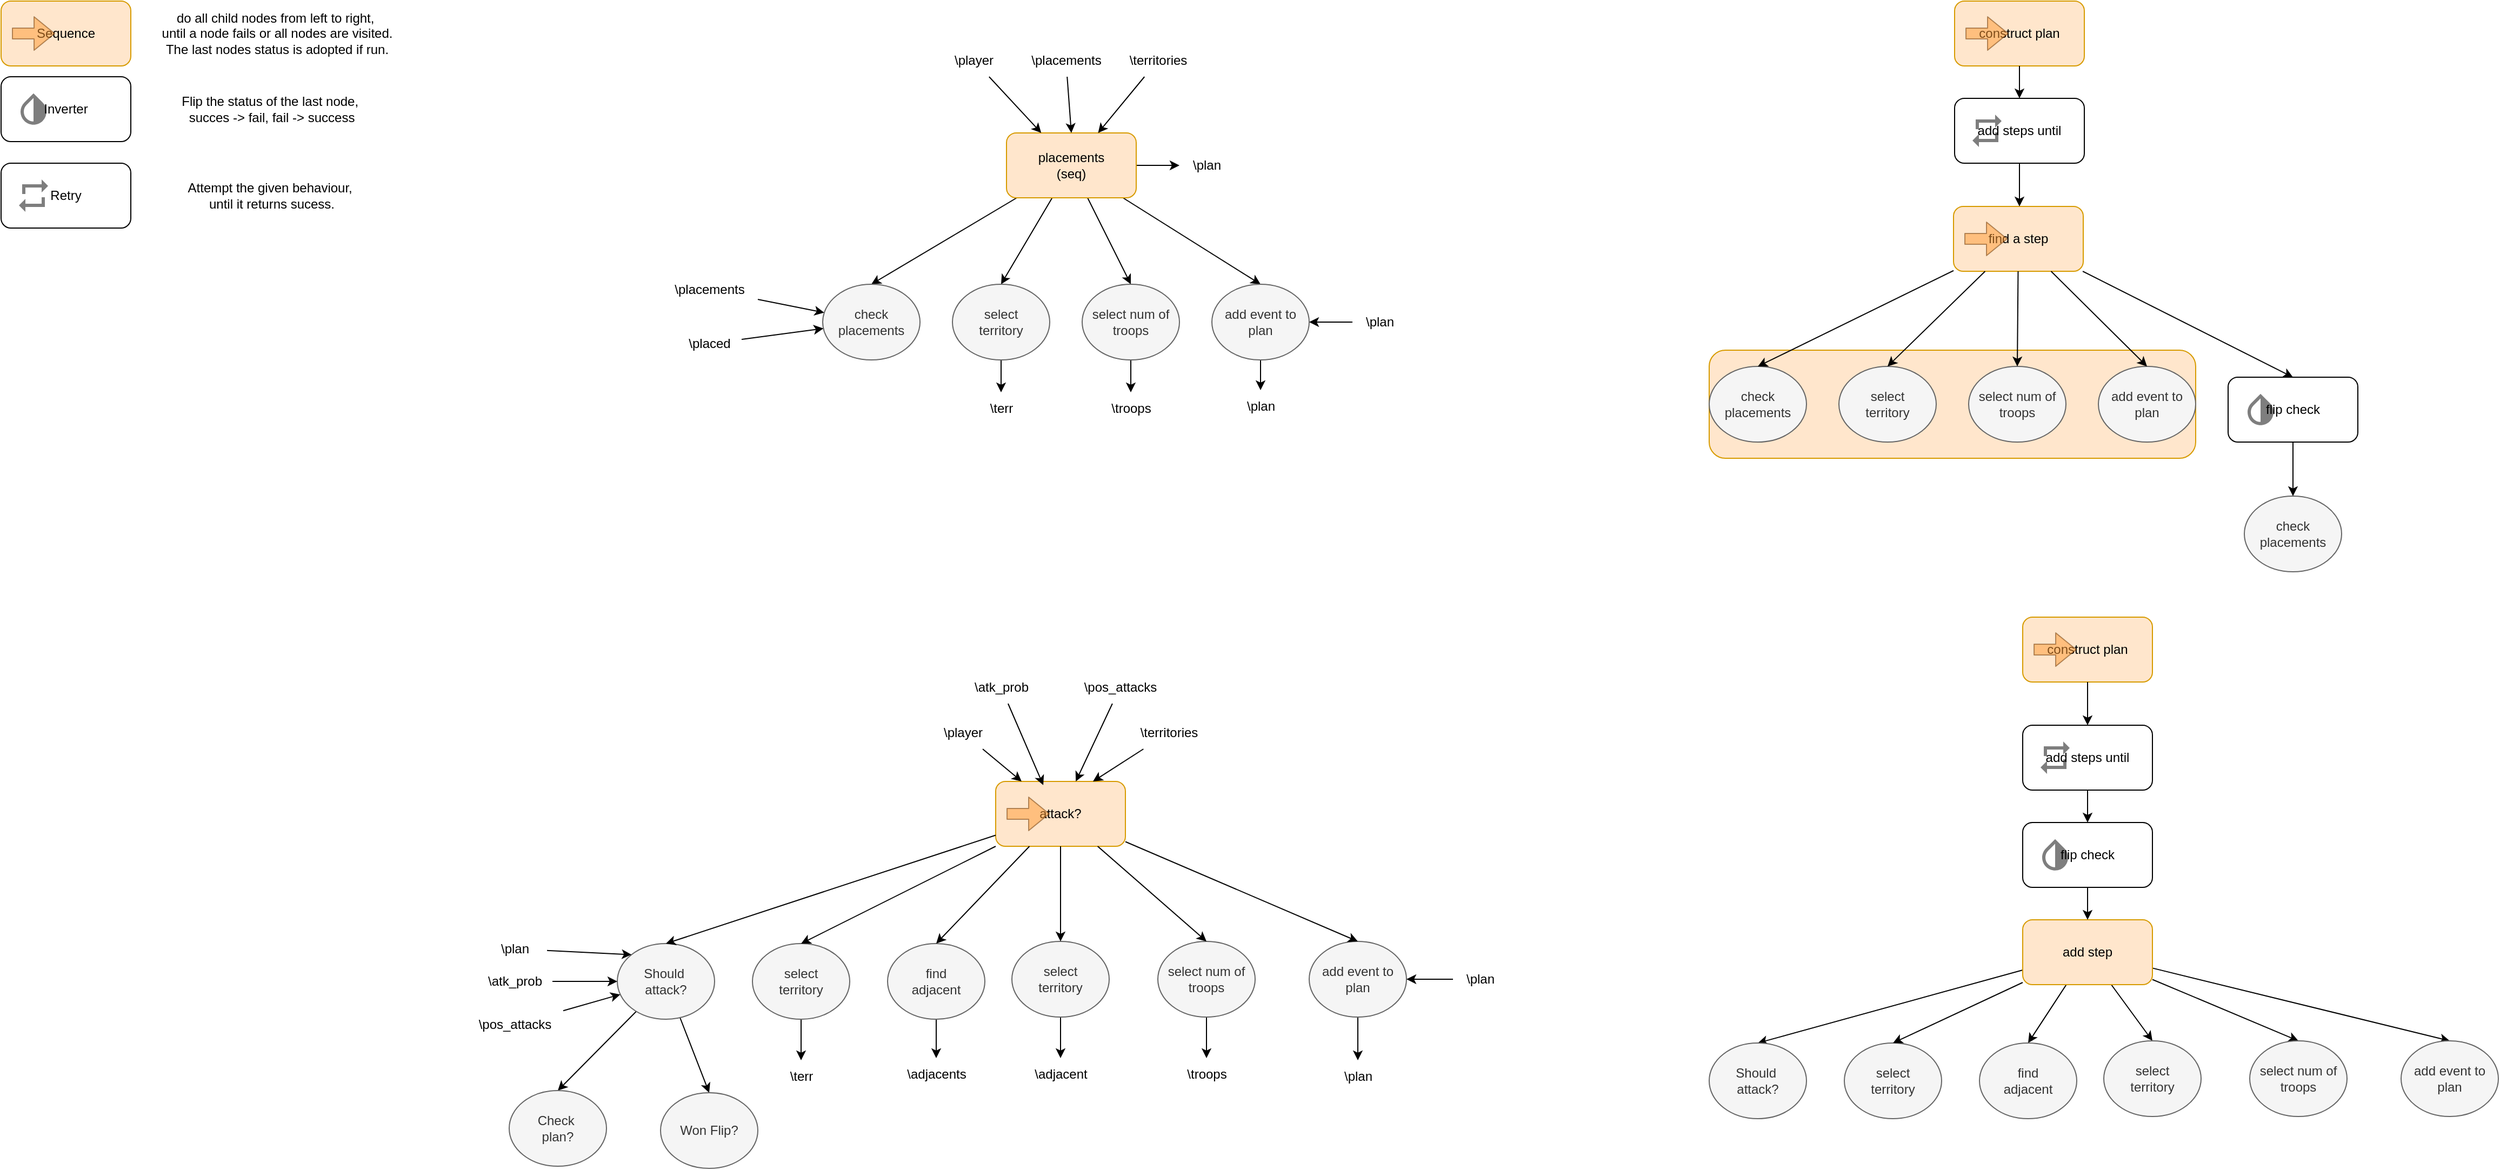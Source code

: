 <mxfile>
    <diagram id="3VX-1kPTdENOF6TzXGfh" name="Page-1">
        <mxGraphModel dx="3450" dy="1747" grid="1" gridSize="10" guides="1" tooltips="1" connect="1" arrows="1" fold="1" page="1" pageScale="1" pageWidth="850" pageHeight="1100" math="0" shadow="0">
            <root>
                <mxCell id="0"/>
                <mxCell id="1" parent="0"/>
                <mxCell id="148" value="" style="rounded=1;whiteSpace=wrap;html=1;fillColor=#ffe6cc;strokeColor=#d79b00;" vertex="1" parent="1">
                    <mxGeometry x="810" y="363" width="450" height="100" as="geometry"/>
                </mxCell>
                <mxCell id="10" style="edgeStyle=none;html=1;entryX=0.5;entryY=0;entryDx=0;entryDy=0;" edge="1" parent="1" source="2" target="9">
                    <mxGeometry relative="1" as="geometry"/>
                </mxCell>
                <mxCell id="17" style="edgeStyle=none;html=1;entryX=0.5;entryY=0;entryDx=0;entryDy=0;" edge="1" parent="1" source="2" target="16">
                    <mxGeometry relative="1" as="geometry"/>
                </mxCell>
                <mxCell id="19" style="edgeStyle=none;html=1;entryX=0.5;entryY=0;entryDx=0;entryDy=0;" edge="1" parent="1" source="2" target="18">
                    <mxGeometry relative="1" as="geometry"/>
                </mxCell>
                <mxCell id="21" style="edgeStyle=none;html=1;entryX=0.5;entryY=0;entryDx=0;entryDy=0;" edge="1" parent="1" source="2" target="20">
                    <mxGeometry relative="1" as="geometry"/>
                </mxCell>
                <mxCell id="31" style="edgeStyle=none;html=1;" edge="1" parent="1" source="2" target="30">
                    <mxGeometry relative="1" as="geometry"/>
                </mxCell>
                <mxCell id="2" value="placements&lt;div&gt;(seq)&lt;/div&gt;" style="rounded=1;whiteSpace=wrap;html=1;fillColor=#ffe6cc;strokeColor=#d79b00;" vertex="1" parent="1">
                    <mxGeometry x="160" y="162" width="120" height="60" as="geometry"/>
                </mxCell>
                <mxCell id="4" style="edgeStyle=none;html=1;" edge="1" parent="1" source="3" target="2">
                    <mxGeometry relative="1" as="geometry"/>
                </mxCell>
                <mxCell id="3" value="\player" style="text;html=1;align=center;verticalAlign=middle;whiteSpace=wrap;rounded=0;" vertex="1" parent="1">
                    <mxGeometry x="100" y="80" width="60" height="30" as="geometry"/>
                </mxCell>
                <mxCell id="6" style="edgeStyle=none;html=1;entryX=0.5;entryY=0;entryDx=0;entryDy=0;" edge="1" parent="1" source="5" target="2">
                    <mxGeometry relative="1" as="geometry"/>
                </mxCell>
                <mxCell id="5" value="\placements" style="text;html=1;align=center;verticalAlign=middle;resizable=0;points=[];autosize=1;strokeColor=none;fillColor=none;" vertex="1" parent="1">
                    <mxGeometry x="170" y="80" width="90" height="30" as="geometry"/>
                </mxCell>
                <mxCell id="8" style="edgeStyle=none;html=1;" edge="1" parent="1" source="7" target="2">
                    <mxGeometry relative="1" as="geometry"/>
                </mxCell>
                <mxCell id="7" value="\territories" style="text;html=1;align=center;verticalAlign=middle;resizable=0;points=[];autosize=1;strokeColor=none;fillColor=none;" vertex="1" parent="1">
                    <mxGeometry x="260" y="80" width="80" height="30" as="geometry"/>
                </mxCell>
                <mxCell id="9" value="check placements" style="ellipse;whiteSpace=wrap;html=1;fillColor=#f5f5f5;fontColor=#333333;strokeColor=#666666;" vertex="1" parent="1">
                    <mxGeometry x="-10" y="302" width="90" height="70" as="geometry"/>
                </mxCell>
                <mxCell id="12" style="edgeStyle=none;html=1;" edge="1" parent="1" source="11" target="9">
                    <mxGeometry relative="1" as="geometry"/>
                </mxCell>
                <mxCell id="11" value="\placements" style="text;html=1;align=center;verticalAlign=middle;resizable=0;points=[];autosize=1;strokeColor=none;fillColor=none;" vertex="1" parent="1">
                    <mxGeometry x="-160" y="292" width="90" height="30" as="geometry"/>
                </mxCell>
                <mxCell id="81" style="edgeStyle=none;html=1;" edge="1" parent="1" source="13" target="9">
                    <mxGeometry relative="1" as="geometry"/>
                </mxCell>
                <mxCell id="13" value="\placed" style="text;html=1;align=center;verticalAlign=middle;resizable=0;points=[];autosize=1;strokeColor=none;fillColor=none;" vertex="1" parent="1">
                    <mxGeometry x="-145" y="342" width="60" height="30" as="geometry"/>
                </mxCell>
                <mxCell id="23" style="edgeStyle=none;html=1;" edge="1" parent="1" source="16" target="22">
                    <mxGeometry relative="1" as="geometry"/>
                </mxCell>
                <mxCell id="16" value="select&lt;div&gt;territory&lt;/div&gt;" style="ellipse;whiteSpace=wrap;html=1;fillColor=#f5f5f5;fontColor=#333333;strokeColor=#666666;" vertex="1" parent="1">
                    <mxGeometry x="110" y="302" width="90" height="70" as="geometry"/>
                </mxCell>
                <mxCell id="25" style="edgeStyle=none;html=1;" edge="1" parent="1" source="18" target="24">
                    <mxGeometry relative="1" as="geometry"/>
                </mxCell>
                <mxCell id="18" value="select num of troops" style="ellipse;whiteSpace=wrap;html=1;fillColor=#f5f5f5;fontColor=#333333;strokeColor=#666666;" vertex="1" parent="1">
                    <mxGeometry x="230" y="302" width="90" height="70" as="geometry"/>
                </mxCell>
                <mxCell id="29" style="edgeStyle=none;html=1;" edge="1" parent="1" source="20" target="26">
                    <mxGeometry relative="1" as="geometry"/>
                </mxCell>
                <mxCell id="20" value="add event to plan" style="ellipse;whiteSpace=wrap;html=1;fillColor=#f5f5f5;fontColor=#333333;strokeColor=#666666;" vertex="1" parent="1">
                    <mxGeometry x="350" y="302" width="90" height="70" as="geometry"/>
                </mxCell>
                <mxCell id="22" value="\terr" style="text;html=1;align=center;verticalAlign=middle;resizable=0;points=[];autosize=1;strokeColor=none;fillColor=none;" vertex="1" parent="1">
                    <mxGeometry x="135" y="402" width="40" height="30" as="geometry"/>
                </mxCell>
                <mxCell id="24" value="\troops" style="text;html=1;align=center;verticalAlign=middle;resizable=0;points=[];autosize=1;strokeColor=none;fillColor=none;" vertex="1" parent="1">
                    <mxGeometry x="245" y="402" width="60" height="30" as="geometry"/>
                </mxCell>
                <mxCell id="26" value="\plan" style="text;html=1;align=center;verticalAlign=middle;resizable=0;points=[];autosize=1;strokeColor=none;fillColor=none;" vertex="1" parent="1">
                    <mxGeometry x="370" y="400" width="50" height="30" as="geometry"/>
                </mxCell>
                <mxCell id="28" style="edgeStyle=none;html=1;" edge="1" parent="1" source="27" target="20">
                    <mxGeometry relative="1" as="geometry"/>
                </mxCell>
                <mxCell id="27" value="\plan" style="text;html=1;align=center;verticalAlign=middle;resizable=0;points=[];autosize=1;strokeColor=none;fillColor=none;" vertex="1" parent="1">
                    <mxGeometry x="480" y="322" width="50" height="30" as="geometry"/>
                </mxCell>
                <mxCell id="30" value="\plan" style="text;html=1;align=center;verticalAlign=middle;resizable=0;points=[];autosize=1;strokeColor=none;fillColor=none;" vertex="1" parent="1">
                    <mxGeometry x="320" y="177" width="50" height="30" as="geometry"/>
                </mxCell>
                <mxCell id="34" value="" style="group" vertex="1" connectable="0" parent="1">
                    <mxGeometry x="-770" y="40" width="120" height="60" as="geometry"/>
                </mxCell>
                <mxCell id="32" value="Sequence" style="rounded=1;whiteSpace=wrap;html=1;fillColor=#ffe6cc;strokeColor=#d79b00;" vertex="1" parent="34">
                    <mxGeometry width="120" height="60" as="geometry"/>
                </mxCell>
                <mxCell id="33" value="" style="shape=flexArrow;endArrow=classic;html=1;fillColor=#FF9933;strokeColor=#663300;opacity=50;" edge="1" parent="34">
                    <mxGeometry width="50" height="50" relative="1" as="geometry">
                        <mxPoint x="10" y="30" as="sourcePoint"/>
                        <mxPoint x="50" y="30" as="targetPoint"/>
                    </mxGeometry>
                </mxCell>
                <mxCell id="44" value="" style="group" vertex="1" connectable="0" parent="1">
                    <mxGeometry x="-770" y="190" width="120" height="60" as="geometry"/>
                </mxCell>
                <mxCell id="41" value="Retry" style="rounded=1;whiteSpace=wrap;html=1;" vertex="1" parent="44">
                    <mxGeometry width="120" height="60" as="geometry"/>
                </mxCell>
                <mxCell id="43" value="" style="shape=image;verticalLabelPosition=bottom;labelBackgroundColor=default;verticalAlign=top;aspect=fixed;imageAspect=0;image=data:image/svg+xml,PHN2ZyB4bWxucz0iaHR0cDovL3d3dy53My5vcmcvMjAwMC9zdmciIHZpZXdCb3g9IjAgMCAyNCAyNCI+PHBhdGggZD0iTTE3LDE3SDdWMTRMMywxOEw3LDIyVjE5SDE5VjEzSDE3TTcsN0gxN1YxMEwyMSw2TDE3LDJWNUg1VjExSDdWN1oiLz48L3N2Zz4=;opacity=50;" vertex="1" parent="44">
                    <mxGeometry x="12" y="12" width="36" height="36" as="geometry"/>
                </mxCell>
                <mxCell id="45" value="" style="group" vertex="1" connectable="0" parent="1">
                    <mxGeometry x="-770" y="110" width="120" height="60" as="geometry"/>
                </mxCell>
                <mxCell id="38" value="Inverter" style="rounded=1;whiteSpace=wrap;html=1;" vertex="1" parent="45">
                    <mxGeometry width="120" height="60" as="geometry"/>
                </mxCell>
                <mxCell id="36" value="" style="shape=image;verticalLabelPosition=bottom;labelBackgroundColor=default;verticalAlign=top;aspect=fixed;imageAspect=0;image=data:image/svg+xml,PHN2ZyB4bWxucz0iaHR0cDovL3d3dy53My5vcmcvMjAwMC9zdmciIHZpZXdCb3g9IjAgMCAyNCAyNCI+PHBhdGggZD0iTTEyLDE5LjU4VjE5LjU4QzEwLjQsMTkuNTggOC44OSwxOC45NiA3Ljc2LDE3LjgzQzYuNjIsMTYuNjkgNiwxNS4xOSA2LDEzLjU4QzYsMTIgNi42MiwxMC40NyA3Ljc2LDkuMzRMMTIsNS4xTTE3LjY2LDcuOTNMMTIsMi4yN1YyLjI3TDYuMzQsNy45M0MzLjIyLDExLjA1IDMuMjIsMTYuMTIgNi4zNCwxOS4yNEM3LjksMjAuOCA5Ljk1LDIxLjU4IDEyLDIxLjU4QzE0LjA1LDIxLjU4IDE2LjEsMjAuOCAxNy42NiwxOS4yNEMyMC43OCwxNi4xMiAyMC43OCwxMS4wNSAxNy42Niw3LjkzWiIvPjwvc3ZnPg==;imageBackground=none;fontColor=#33FF33;opacity=50;" vertex="1" parent="45">
                    <mxGeometry x="12" y="12" width="36" height="36" as="geometry"/>
                </mxCell>
                <mxCell id="46" value="" style="group" vertex="1" connectable="0" parent="1">
                    <mxGeometry x="1037" y="40" width="120" height="60" as="geometry"/>
                </mxCell>
                <mxCell id="47" value="construct plan" style="rounded=1;whiteSpace=wrap;html=1;fillColor=#ffe6cc;strokeColor=#d79b00;" vertex="1" parent="46">
                    <mxGeometry width="120" height="60" as="geometry"/>
                </mxCell>
                <mxCell id="48" value="" style="shape=flexArrow;endArrow=classic;html=1;fillColor=#FF9933;strokeColor=#663300;opacity=50;" edge="1" parent="46">
                    <mxGeometry width="50" height="50" relative="1" as="geometry">
                        <mxPoint x="10" y="30" as="sourcePoint"/>
                        <mxPoint x="50" y="30" as="targetPoint"/>
                    </mxGeometry>
                </mxCell>
                <mxCell id="49" value="" style="group" vertex="1" connectable="0" parent="1">
                    <mxGeometry x="1037" y="130" width="120" height="60" as="geometry"/>
                </mxCell>
                <mxCell id="50" value="add steps until" style="rounded=1;whiteSpace=wrap;html=1;" vertex="1" parent="49">
                    <mxGeometry width="120" height="60" as="geometry"/>
                </mxCell>
                <mxCell id="51" value="" style="shape=image;verticalLabelPosition=bottom;labelBackgroundColor=default;verticalAlign=top;aspect=fixed;imageAspect=0;image=data:image/svg+xml,PHN2ZyB4bWxucz0iaHR0cDovL3d3dy53My5vcmcvMjAwMC9zdmciIHZpZXdCb3g9IjAgMCAyNCAyNCI+PHBhdGggZD0iTTE3LDE3SDdWMTRMMywxOEw3LDIyVjE5SDE5VjEzSDE3TTcsN0gxN1YxMEwyMSw2TDE3LDJWNUg1VjExSDdWN1oiLz48L3N2Zz4=;opacity=50;" vertex="1" parent="49">
                    <mxGeometry x="12" y="12" width="36" height="36" as="geometry"/>
                </mxCell>
                <mxCell id="55" value="" style="group" vertex="1" connectable="0" parent="1">
                    <mxGeometry x="1036" y="230" width="120" height="60" as="geometry"/>
                </mxCell>
                <mxCell id="56" value="find a step" style="rounded=1;whiteSpace=wrap;html=1;fillColor=#ffe6cc;strokeColor=#d79b00;" vertex="1" parent="55">
                    <mxGeometry width="120" height="60" as="geometry"/>
                </mxCell>
                <mxCell id="57" value="" style="shape=flexArrow;endArrow=classic;html=1;fillColor=#FF9933;strokeColor=#663300;opacity=50;" edge="1" parent="55">
                    <mxGeometry width="50" height="50" relative="1" as="geometry">
                        <mxPoint x="10" y="30" as="sourcePoint"/>
                        <mxPoint x="50" y="30" as="targetPoint"/>
                    </mxGeometry>
                </mxCell>
                <mxCell id="58" value="check placements" style="ellipse;whiteSpace=wrap;html=1;fillColor=#f5f5f5;fontColor=#333333;strokeColor=#666666;" vertex="1" parent="1">
                    <mxGeometry x="810" y="378" width="90" height="70" as="geometry"/>
                </mxCell>
                <mxCell id="59" value="select&lt;div&gt;territory&lt;/div&gt;" style="ellipse;whiteSpace=wrap;html=1;fillColor=#f5f5f5;fontColor=#333333;strokeColor=#666666;" vertex="1" parent="1">
                    <mxGeometry x="930" y="378" width="90" height="70" as="geometry"/>
                </mxCell>
                <mxCell id="60" value="select num of troops" style="ellipse;whiteSpace=wrap;html=1;fillColor=#f5f5f5;fontColor=#333333;strokeColor=#666666;" vertex="1" parent="1">
                    <mxGeometry x="1050" y="378" width="90" height="70" as="geometry"/>
                </mxCell>
                <mxCell id="61" value="add event to plan" style="ellipse;whiteSpace=wrap;html=1;fillColor=#f5f5f5;fontColor=#333333;strokeColor=#666666;" vertex="1" parent="1">
                    <mxGeometry x="1170" y="378" width="90" height="70" as="geometry"/>
                </mxCell>
                <mxCell id="64" value="" style="group" vertex="1" connectable="0" parent="1">
                    <mxGeometry x="1290" y="388" width="120" height="60" as="geometry"/>
                </mxCell>
                <mxCell id="65" value="flip check" style="rounded=1;whiteSpace=wrap;html=1;" vertex="1" parent="64">
                    <mxGeometry width="120" height="60" as="geometry"/>
                </mxCell>
                <mxCell id="66" value="" style="shape=image;verticalLabelPosition=bottom;labelBackgroundColor=default;verticalAlign=top;aspect=fixed;imageAspect=0;image=data:image/svg+xml,PHN2ZyB4bWxucz0iaHR0cDovL3d3dy53My5vcmcvMjAwMC9zdmciIHZpZXdCb3g9IjAgMCAyNCAyNCI+PHBhdGggZD0iTTEyLDE5LjU4VjE5LjU4QzEwLjQsMTkuNTggOC44OSwxOC45NiA3Ljc2LDE3LjgzQzYuNjIsMTYuNjkgNiwxNS4xOSA2LDEzLjU4QzYsMTIgNi42MiwxMC40NyA3Ljc2LDkuMzRMMTIsNS4xTTE3LjY2LDcuOTNMMTIsMi4yN1YyLjI3TDYuMzQsNy45M0MzLjIyLDExLjA1IDMuMjIsMTYuMTIgNi4zNCwxOS4yNEM3LjksMjAuOCA5Ljk1LDIxLjU4IDEyLDIxLjU4QzE0LjA1LDIxLjU4IDE2LjEsMjAuOCAxNy42NiwxOS4yNEMyMC43OCwxNi4xMiAyMC43OCwxMS4wNSAxNy42Niw3LjkzWiIvPjwvc3ZnPg==;imageBackground=none;fontColor=#33FF33;opacity=50;" vertex="1" parent="64">
                    <mxGeometry x="12" y="12" width="36" height="36" as="geometry"/>
                </mxCell>
                <mxCell id="67" value="check placements" style="ellipse;whiteSpace=wrap;html=1;fillColor=#f5f5f5;fontColor=#333333;strokeColor=#666666;" vertex="1" parent="1">
                    <mxGeometry x="1305" y="498" width="90" height="70" as="geometry"/>
                </mxCell>
                <mxCell id="68" style="edgeStyle=none;html=1;entryX=0.5;entryY=0;entryDx=0;entryDy=0;" edge="1" parent="1" source="56" target="58">
                    <mxGeometry relative="1" as="geometry"/>
                </mxCell>
                <mxCell id="69" style="edgeStyle=none;html=1;entryX=0.5;entryY=0;entryDx=0;entryDy=0;" edge="1" parent="1" source="56" target="59">
                    <mxGeometry relative="1" as="geometry"/>
                </mxCell>
                <mxCell id="70" style="edgeStyle=none;html=1;entryX=0.5;entryY=0;entryDx=0;entryDy=0;" edge="1" parent="1" source="56" target="60">
                    <mxGeometry relative="1" as="geometry"/>
                </mxCell>
                <mxCell id="71" style="edgeStyle=none;html=1;entryX=0.5;entryY=0;entryDx=0;entryDy=0;" edge="1" parent="1" source="56" target="61">
                    <mxGeometry relative="1" as="geometry"/>
                </mxCell>
                <mxCell id="72" style="edgeStyle=none;html=1;entryX=0.5;entryY=0;entryDx=0;entryDy=0;" edge="1" parent="1" source="56" target="65">
                    <mxGeometry relative="1" as="geometry"/>
                </mxCell>
                <mxCell id="73" style="edgeStyle=none;html=1;entryX=0.5;entryY=0;entryDx=0;entryDy=0;" edge="1" parent="1" source="65" target="67">
                    <mxGeometry relative="1" as="geometry"/>
                </mxCell>
                <mxCell id="74" style="edgeStyle=none;html=1;" edge="1" parent="1" source="47" target="50">
                    <mxGeometry relative="1" as="geometry"/>
                </mxCell>
                <mxCell id="75" value="" style="edgeStyle=none;html=1;entryX=0.5;entryY=0;entryDx=0;entryDy=0;" edge="1" parent="1" source="50">
                    <mxGeometry relative="1" as="geometry">
                        <mxPoint x="1097" y="230" as="targetPoint"/>
                    </mxGeometry>
                </mxCell>
                <mxCell id="77" value="do all child nodes from left to right,&amp;nbsp;&lt;div&gt;until a node fails or all nodes are visited.&lt;/div&gt;&lt;div&gt;The last nodes status is adopted if run.&lt;/div&gt;" style="text;html=1;align=center;verticalAlign=middle;resizable=0;points=[];autosize=1;strokeColor=none;fillColor=none;" vertex="1" parent="1">
                    <mxGeometry x="-635" y="40" width="240" height="60" as="geometry"/>
                </mxCell>
                <mxCell id="78" value="Flip the status of the last node,&amp;nbsp;&lt;div&gt;succes -&amp;gt; fail, fail -&amp;gt; success&lt;/div&gt;" style="text;html=1;align=center;verticalAlign=middle;resizable=0;points=[];autosize=1;strokeColor=none;fillColor=none;" vertex="1" parent="1">
                    <mxGeometry x="-615" y="120" width="190" height="40" as="geometry"/>
                </mxCell>
                <mxCell id="79" value="Attempt the given behaviour,&amp;nbsp;&lt;div&gt;until it returns sucess.&lt;/div&gt;" style="text;html=1;align=center;verticalAlign=middle;resizable=0;points=[];autosize=1;strokeColor=none;fillColor=none;" vertex="1" parent="1">
                    <mxGeometry x="-610" y="200" width="180" height="40" as="geometry"/>
                </mxCell>
                <mxCell id="82" value="" style="group" vertex="1" connectable="0" parent="1">
                    <mxGeometry x="150" y="762" width="120" height="60" as="geometry"/>
                </mxCell>
                <mxCell id="83" value="attack?" style="rounded=1;whiteSpace=wrap;html=1;fillColor=#ffe6cc;strokeColor=#d79b00;" vertex="1" parent="82">
                    <mxGeometry width="120" height="60" as="geometry"/>
                </mxCell>
                <mxCell id="84" value="" style="shape=flexArrow;endArrow=classic;html=1;fillColor=#FF9933;strokeColor=#663300;opacity=50;" edge="1" parent="82">
                    <mxGeometry width="50" height="50" relative="1" as="geometry">
                        <mxPoint x="10" y="30" as="sourcePoint"/>
                        <mxPoint x="50" y="30" as="targetPoint"/>
                    </mxGeometry>
                </mxCell>
                <mxCell id="88" style="edgeStyle=none;html=1;" edge="1" parent="1" source="85" target="83">
                    <mxGeometry relative="1" as="geometry"/>
                </mxCell>
                <mxCell id="85" value="\player" style="text;html=1;align=center;verticalAlign=middle;whiteSpace=wrap;rounded=0;" vertex="1" parent="1">
                    <mxGeometry x="90" y="702" width="60" height="30" as="geometry"/>
                </mxCell>
                <mxCell id="90" style="edgeStyle=none;html=1;entryX=0.75;entryY=0;entryDx=0;entryDy=0;" edge="1" parent="1" source="86" target="83">
                    <mxGeometry relative="1" as="geometry"/>
                </mxCell>
                <mxCell id="86" value="\territories" style="text;html=1;align=center;verticalAlign=middle;resizable=0;points=[];autosize=1;strokeColor=none;fillColor=none;" vertex="1" parent="1">
                    <mxGeometry x="270" y="702" width="80" height="30" as="geometry"/>
                </mxCell>
                <mxCell id="89" style="edgeStyle=none;html=1;" edge="1" parent="1" source="87" target="83">
                    <mxGeometry relative="1" as="geometry"/>
                </mxCell>
                <mxCell id="87" value="\pos_attacks" style="text;html=1;align=center;verticalAlign=middle;resizable=0;points=[];autosize=1;strokeColor=none;fillColor=none;" vertex="1" parent="1">
                    <mxGeometry x="220" y="660" width="90" height="30" as="geometry"/>
                </mxCell>
                <mxCell id="177" style="edgeStyle=none;html=1;entryX=0.5;entryY=0;entryDx=0;entryDy=0;" edge="1" parent="1" source="91" target="175">
                    <mxGeometry relative="1" as="geometry"/>
                </mxCell>
                <mxCell id="178" style="edgeStyle=none;html=1;entryX=0.5;entryY=0;entryDx=0;entryDy=0;" edge="1" parent="1" source="91" target="176">
                    <mxGeometry relative="1" as="geometry"/>
                </mxCell>
                <mxCell id="91" value="Should&amp;nbsp;&lt;div&gt;attack?&lt;/div&gt;" style="ellipse;whiteSpace=wrap;html=1;fillColor=#f5f5f5;fontColor=#333333;strokeColor=#666666;" vertex="1" parent="1">
                    <mxGeometry x="-200" y="912" width="90" height="70" as="geometry"/>
                </mxCell>
                <mxCell id="92" value="\atk_prob" style="text;html=1;align=center;verticalAlign=middle;resizable=0;points=[];autosize=1;strokeColor=none;fillColor=none;" vertex="1" parent="1">
                    <mxGeometry x="120" y="660" width="70" height="30" as="geometry"/>
                </mxCell>
                <mxCell id="93" style="edgeStyle=none;html=1;entryX=0.367;entryY=0.057;entryDx=0;entryDy=0;entryPerimeter=0;" edge="1" parent="1" source="92" target="83">
                    <mxGeometry relative="1" as="geometry"/>
                </mxCell>
                <mxCell id="94" style="edgeStyle=none;html=1;entryX=0.5;entryY=0;entryDx=0;entryDy=0;" edge="1" parent="1" source="83" target="91">
                    <mxGeometry relative="1" as="geometry"/>
                </mxCell>
                <mxCell id="96" style="edgeStyle=none;html=1;entryX=0;entryY=0.5;entryDx=0;entryDy=0;" edge="1" parent="1" source="95" target="91">
                    <mxGeometry relative="1" as="geometry"/>
                </mxCell>
                <mxCell id="95" value="\atk_prob" style="text;html=1;align=center;verticalAlign=middle;resizable=0;points=[];autosize=1;strokeColor=none;fillColor=none;" vertex="1" parent="1">
                    <mxGeometry x="-330" y="932" width="70" height="30" as="geometry"/>
                </mxCell>
                <mxCell id="98" style="edgeStyle=none;html=1;entryX=0;entryY=0;entryDx=0;entryDy=0;" edge="1" parent="1" target="91">
                    <mxGeometry relative="1" as="geometry">
                        <mxPoint x="-265" y="918.43" as="sourcePoint"/>
                    </mxGeometry>
                </mxCell>
                <mxCell id="100" style="edgeStyle=none;html=1;" edge="1" parent="1" source="99" target="91">
                    <mxGeometry relative="1" as="geometry"/>
                </mxCell>
                <mxCell id="99" value="\pos_attacks" style="text;html=1;align=center;verticalAlign=middle;resizable=0;points=[];autosize=1;strokeColor=none;fillColor=none;" vertex="1" parent="1">
                    <mxGeometry x="-340" y="972" width="90" height="30" as="geometry"/>
                </mxCell>
                <mxCell id="150" style="edgeStyle=none;html=1;" edge="1" parent="1" source="102" target="114">
                    <mxGeometry relative="1" as="geometry"/>
                </mxCell>
                <mxCell id="102" value="select&lt;div&gt;territory&lt;/div&gt;" style="ellipse;whiteSpace=wrap;html=1;fillColor=#f5f5f5;fontColor=#333333;strokeColor=#666666;" vertex="1" parent="1">
                    <mxGeometry x="-75" y="912" width="90" height="70" as="geometry"/>
                </mxCell>
                <mxCell id="103" style="edgeStyle=none;html=1;entryX=0.5;entryY=0;entryDx=0;entryDy=0;" edge="1" parent="1" source="83" target="102">
                    <mxGeometry relative="1" as="geometry"/>
                </mxCell>
                <mxCell id="151" style="edgeStyle=none;html=1;" edge="1" parent="1" source="104" target="116">
                    <mxGeometry relative="1" as="geometry"/>
                </mxCell>
                <mxCell id="104" value="select&lt;div&gt;territory&lt;/div&gt;" style="ellipse;whiteSpace=wrap;html=1;fillColor=#f5f5f5;fontColor=#333333;strokeColor=#666666;" vertex="1" parent="1">
                    <mxGeometry x="165" y="910" width="90" height="70" as="geometry"/>
                </mxCell>
                <mxCell id="105" style="edgeStyle=none;html=1;entryX=0.5;entryY=0;entryDx=0;entryDy=0;" edge="1" parent="1" source="83" target="104">
                    <mxGeometry relative="1" as="geometry"/>
                </mxCell>
                <mxCell id="152" style="edgeStyle=none;html=1;" edge="1" parent="1" source="106" target="115">
                    <mxGeometry relative="1" as="geometry"/>
                </mxCell>
                <mxCell id="106" value="select num of troops" style="ellipse;whiteSpace=wrap;html=1;fillColor=#f5f5f5;fontColor=#333333;strokeColor=#666666;" vertex="1" parent="1">
                    <mxGeometry x="300" y="910" width="90" height="70" as="geometry"/>
                </mxCell>
                <mxCell id="107" style="edgeStyle=none;html=1;entryX=0.5;entryY=0;entryDx=0;entryDy=0;" edge="1" parent="1" source="83" target="106">
                    <mxGeometry relative="1" as="geometry"/>
                </mxCell>
                <mxCell id="113" style="edgeStyle=none;html=1;" edge="1" parent="1" source="108" target="112">
                    <mxGeometry relative="1" as="geometry"/>
                </mxCell>
                <mxCell id="108" value="add event to plan" style="ellipse;whiteSpace=wrap;html=1;fillColor=#f5f5f5;fontColor=#333333;strokeColor=#666666;" vertex="1" parent="1">
                    <mxGeometry x="440" y="910" width="90" height="70" as="geometry"/>
                </mxCell>
                <mxCell id="109" style="edgeStyle=none;html=1;entryX=0.5;entryY=0;entryDx=0;entryDy=0;" edge="1" parent="1" source="83" target="108">
                    <mxGeometry relative="1" as="geometry"/>
                </mxCell>
                <mxCell id="111" style="edgeStyle=none;html=1;" edge="1" parent="1" source="110" target="108">
                    <mxGeometry relative="1" as="geometry"/>
                </mxCell>
                <mxCell id="110" value="\plan" style="text;html=1;align=center;verticalAlign=middle;resizable=0;points=[];autosize=1;strokeColor=none;fillColor=none;" vertex="1" parent="1">
                    <mxGeometry x="573" y="930" width="50" height="30" as="geometry"/>
                </mxCell>
                <mxCell id="112" value="\plan" style="text;html=1;align=center;verticalAlign=middle;resizable=0;points=[];autosize=1;strokeColor=none;fillColor=none;" vertex="1" parent="1">
                    <mxGeometry x="460" y="1020" width="50" height="30" as="geometry"/>
                </mxCell>
                <mxCell id="114" value="\terr" style="text;html=1;align=center;verticalAlign=middle;resizable=0;points=[];autosize=1;strokeColor=none;fillColor=none;" vertex="1" parent="1">
                    <mxGeometry x="-50" y="1020" width="40" height="30" as="geometry"/>
                </mxCell>
                <mxCell id="115" value="\troops" style="text;html=1;align=center;verticalAlign=middle;resizable=0;points=[];autosize=1;strokeColor=none;fillColor=none;" vertex="1" parent="1">
                    <mxGeometry x="315" y="1018" width="60" height="30" as="geometry"/>
                </mxCell>
                <mxCell id="116" value="\adjacent" style="text;html=1;align=center;verticalAlign=middle;resizable=0;points=[];autosize=1;strokeColor=none;fillColor=none;" vertex="1" parent="1">
                    <mxGeometry x="175" y="1018" width="70" height="30" as="geometry"/>
                </mxCell>
                <mxCell id="117" value="" style="group" vertex="1" connectable="0" parent="1">
                    <mxGeometry x="1100" y="610" width="120" height="60" as="geometry"/>
                </mxCell>
                <mxCell id="118" value="construct plan" style="rounded=1;whiteSpace=wrap;html=1;fillColor=#ffe6cc;strokeColor=#d79b00;" vertex="1" parent="117">
                    <mxGeometry width="120" height="60" as="geometry"/>
                </mxCell>
                <mxCell id="119" value="" style="shape=flexArrow;endArrow=classic;html=1;fillColor=#FF9933;strokeColor=#663300;opacity=50;" edge="1" parent="117">
                    <mxGeometry width="50" height="50" relative="1" as="geometry">
                        <mxPoint x="10" y="30" as="sourcePoint"/>
                        <mxPoint x="50" y="30" as="targetPoint"/>
                    </mxGeometry>
                </mxCell>
                <mxCell id="120" value="" style="group" vertex="1" connectable="0" parent="1">
                    <mxGeometry x="1100" y="710" width="120" height="60" as="geometry"/>
                </mxCell>
                <mxCell id="121" value="add steps until" style="rounded=1;whiteSpace=wrap;html=1;" vertex="1" parent="120">
                    <mxGeometry width="120" height="60" as="geometry"/>
                </mxCell>
                <mxCell id="122" value="" style="shape=image;verticalLabelPosition=bottom;labelBackgroundColor=default;verticalAlign=top;aspect=fixed;imageAspect=0;image=data:image/svg+xml,PHN2ZyB4bWxucz0iaHR0cDovL3d3dy53My5vcmcvMjAwMC9zdmciIHZpZXdCb3g9IjAgMCAyNCAyNCI+PHBhdGggZD0iTTE3LDE3SDdWMTRMMywxOEw3LDIyVjE5SDE5VjEzSDE3TTcsN0gxN1YxMEwyMSw2TDE3LDJWNUg1VjExSDdWN1oiLz48L3N2Zz4=;opacity=50;" vertex="1" parent="120">
                    <mxGeometry x="12" y="12" width="36" height="36" as="geometry"/>
                </mxCell>
                <mxCell id="123" style="edgeStyle=none;html=1;" edge="1" source="118" target="121" parent="1">
                    <mxGeometry relative="1" as="geometry"/>
                </mxCell>
                <mxCell id="124" value="" style="group" vertex="1" connectable="0" parent="1">
                    <mxGeometry x="1100" y="800" width="120" height="60" as="geometry"/>
                </mxCell>
                <mxCell id="126" value="" style="shape=flexArrow;endArrow=classic;html=1;fillColor=#FF9933;strokeColor=#663300;opacity=50;" edge="1" parent="124">
                    <mxGeometry width="50" height="50" relative="1" as="geometry">
                        <mxPoint x="10" y="30" as="sourcePoint"/>
                        <mxPoint x="50" y="30" as="targetPoint"/>
                    </mxGeometry>
                </mxCell>
                <mxCell id="157" value="" style="group" vertex="1" connectable="0" parent="124">
                    <mxGeometry width="120" height="60" as="geometry"/>
                </mxCell>
                <mxCell id="158" value="flip check" style="rounded=1;whiteSpace=wrap;html=1;" vertex="1" parent="157">
                    <mxGeometry width="120" height="60" as="geometry"/>
                </mxCell>
                <mxCell id="159" value="" style="shape=image;verticalLabelPosition=bottom;labelBackgroundColor=default;verticalAlign=top;aspect=fixed;imageAspect=0;image=data:image/svg+xml,PHN2ZyB4bWxucz0iaHR0cDovL3d3dy53My5vcmcvMjAwMC9zdmciIHZpZXdCb3g9IjAgMCAyNCAyNCI+PHBhdGggZD0iTTEyLDE5LjU4VjE5LjU4QzEwLjQsMTkuNTggOC44OSwxOC45NiA3Ljc2LDE3LjgzQzYuNjIsMTYuNjkgNiwxNS4xOSA2LDEzLjU4QzYsMTIgNi42MiwxMC40NyA3Ljc2LDkuMzRMMTIsNS4xTTE3LjY2LDcuOTNMMTIsMi4yN1YyLjI3TDYuMzQsNy45M0MzLjIyLDExLjA1IDMuMjIsMTYuMTIgNi4zNCwxOS4yNEM3LjksMjAuOCA5Ljk1LDIxLjU4IDEyLDIxLjU4QzE0LjA1LDIxLjU4IDE2LjEsMjAuOCAxNy42NiwxOS4yNEMyMC43OCwxNi4xMiAyMC43OCwxMS4wNSAxNy42Niw3LjkzWiIvPjwvc3ZnPg==;imageBackground=none;fontColor=#33FF33;opacity=50;" vertex="1" parent="157">
                    <mxGeometry x="12" y="12" width="36" height="36" as="geometry"/>
                </mxCell>
                <mxCell id="149" value="\plan" style="text;html=1;align=center;verticalAlign=middle;resizable=0;points=[];autosize=1;strokeColor=none;fillColor=none;" vertex="1" parent="1">
                    <mxGeometry x="-320" y="902" width="50" height="30" as="geometry"/>
                </mxCell>
                <mxCell id="156" style="edgeStyle=none;html=1;" edge="1" parent="1" source="153" target="155">
                    <mxGeometry relative="1" as="geometry"/>
                </mxCell>
                <mxCell id="153" value="find&lt;div&gt;adjacent&lt;/div&gt;" style="ellipse;whiteSpace=wrap;html=1;fillColor=#f5f5f5;fontColor=#333333;strokeColor=#666666;" vertex="1" parent="1">
                    <mxGeometry x="50" y="912" width="90" height="70" as="geometry"/>
                </mxCell>
                <mxCell id="154" style="edgeStyle=none;html=1;entryX=0.5;entryY=0;entryDx=0;entryDy=0;" edge="1" parent="1" source="83" target="153">
                    <mxGeometry relative="1" as="geometry"/>
                </mxCell>
                <mxCell id="155" value="\adjacents" style="text;html=1;align=center;verticalAlign=middle;resizable=0;points=[];autosize=1;strokeColor=none;fillColor=none;" vertex="1" parent="1">
                    <mxGeometry x="55" y="1018" width="80" height="30" as="geometry"/>
                </mxCell>
                <mxCell id="169" style="edgeStyle=none;html=1;entryX=0.5;entryY=0;entryDx=0;entryDy=0;" edge="1" parent="1" source="125" target="163">
                    <mxGeometry relative="1" as="geometry"/>
                </mxCell>
                <mxCell id="171" style="edgeStyle=none;html=1;entryX=0.5;entryY=0;entryDx=0;entryDy=0;" edge="1" parent="1" source="125" target="168">
                    <mxGeometry relative="1" as="geometry"/>
                </mxCell>
                <mxCell id="172" style="edgeStyle=none;html=1;entryX=0.5;entryY=0;entryDx=0;entryDy=0;" edge="1" parent="1" source="125" target="165">
                    <mxGeometry relative="1" as="geometry"/>
                </mxCell>
                <mxCell id="173" style="edgeStyle=none;html=1;entryX=0.5;entryY=0;entryDx=0;entryDy=0;" edge="1" parent="1" source="125" target="166">
                    <mxGeometry relative="1" as="geometry"/>
                </mxCell>
                <mxCell id="174" style="edgeStyle=none;html=1;entryX=0.5;entryY=0;entryDx=0;entryDy=0;" edge="1" parent="1" source="125" target="167">
                    <mxGeometry relative="1" as="geometry"/>
                </mxCell>
                <mxCell id="125" value="add step" style="rounded=1;whiteSpace=wrap;html=1;fillColor=#ffe6cc;strokeColor=#d79b00;" vertex="1" parent="1">
                    <mxGeometry x="1100" y="890" width="120" height="60" as="geometry"/>
                </mxCell>
                <mxCell id="161" style="edgeStyle=none;html=1;entryX=0.5;entryY=0;entryDx=0;entryDy=0;" edge="1" parent="1" source="121" target="158">
                    <mxGeometry relative="1" as="geometry"/>
                </mxCell>
                <mxCell id="162" style="edgeStyle=none;html=1;" edge="1" parent="1" source="158" target="125">
                    <mxGeometry relative="1" as="geometry"/>
                </mxCell>
                <mxCell id="163" value="Should&amp;nbsp;&lt;div&gt;attack?&lt;/div&gt;" style="ellipse;whiteSpace=wrap;html=1;fillColor=#f5f5f5;fontColor=#333333;strokeColor=#666666;" vertex="1" parent="1">
                    <mxGeometry x="810" y="1004" width="90" height="70" as="geometry"/>
                </mxCell>
                <mxCell id="164" value="select&lt;div&gt;territory&lt;/div&gt;" style="ellipse;whiteSpace=wrap;html=1;fillColor=#f5f5f5;fontColor=#333333;strokeColor=#666666;" vertex="1" parent="1">
                    <mxGeometry x="935" y="1004" width="90" height="70" as="geometry"/>
                </mxCell>
                <mxCell id="165" value="select&lt;div&gt;territory&lt;/div&gt;" style="ellipse;whiteSpace=wrap;html=1;fillColor=#f5f5f5;fontColor=#333333;strokeColor=#666666;" vertex="1" parent="1">
                    <mxGeometry x="1175" y="1002" width="90" height="70" as="geometry"/>
                </mxCell>
                <mxCell id="166" value="select num of troops" style="ellipse;whiteSpace=wrap;html=1;fillColor=#f5f5f5;fontColor=#333333;strokeColor=#666666;" vertex="1" parent="1">
                    <mxGeometry x="1310" y="1002" width="90" height="70" as="geometry"/>
                </mxCell>
                <mxCell id="167" value="add event to plan" style="ellipse;whiteSpace=wrap;html=1;fillColor=#f5f5f5;fontColor=#333333;strokeColor=#666666;" vertex="1" parent="1">
                    <mxGeometry x="1450" y="1002" width="90" height="70" as="geometry"/>
                </mxCell>
                <mxCell id="168" value="find&lt;div&gt;adjacent&lt;/div&gt;" style="ellipse;whiteSpace=wrap;html=1;fillColor=#f5f5f5;fontColor=#333333;strokeColor=#666666;" vertex="1" parent="1">
                    <mxGeometry x="1060" y="1004" width="90" height="70" as="geometry"/>
                </mxCell>
                <mxCell id="170" style="edgeStyle=none;html=1;entryX=0.5;entryY=0;entryDx=0;entryDy=0;" edge="1" parent="1" source="125" target="164">
                    <mxGeometry relative="1" as="geometry"/>
                </mxCell>
                <mxCell id="175" value="Check&amp;nbsp;&lt;div&gt;plan?&lt;/div&gt;" style="ellipse;whiteSpace=wrap;html=1;fillColor=#f5f5f5;fontColor=#333333;strokeColor=#666666;" vertex="1" parent="1">
                    <mxGeometry x="-300" y="1048" width="90" height="70" as="geometry"/>
                </mxCell>
                <mxCell id="176" value="Won Flip?" style="ellipse;whiteSpace=wrap;html=1;fillColor=#f5f5f5;fontColor=#333333;strokeColor=#666666;" vertex="1" parent="1">
                    <mxGeometry x="-160" y="1050" width="90" height="70" as="geometry"/>
                </mxCell>
            </root>
        </mxGraphModel>
    </diagram>
</mxfile>